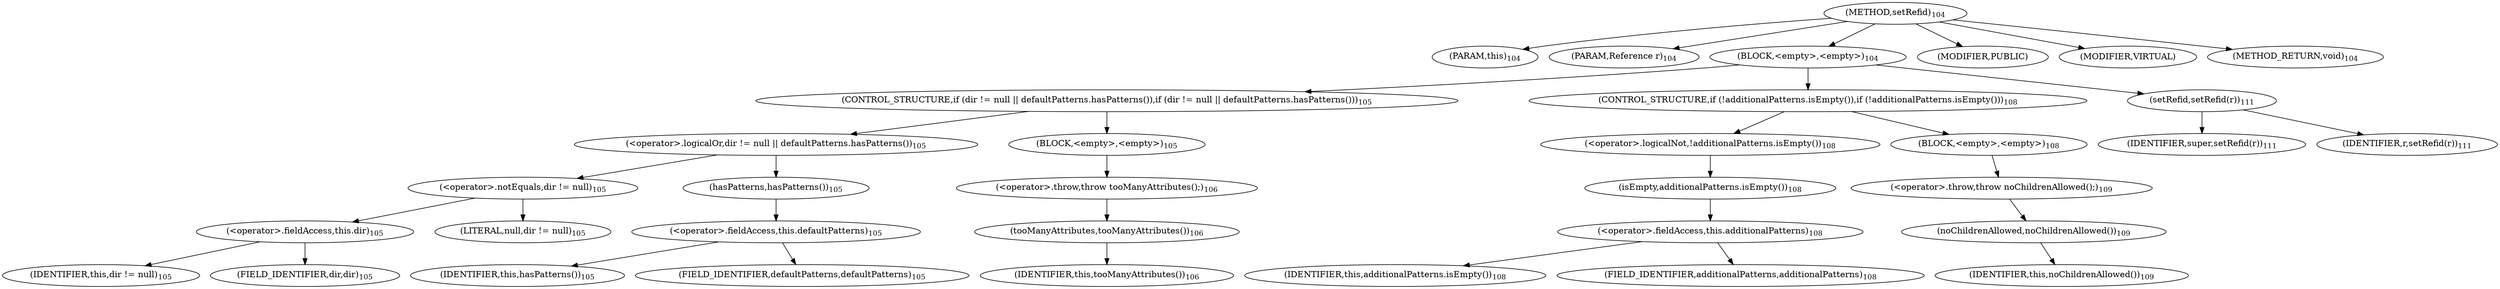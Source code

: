 digraph "setRefid" {  
"164" [label = <(METHOD,setRefid)<SUB>104</SUB>> ]
"11" [label = <(PARAM,this)<SUB>104</SUB>> ]
"165" [label = <(PARAM,Reference r)<SUB>104</SUB>> ]
"166" [label = <(BLOCK,&lt;empty&gt;,&lt;empty&gt;)<SUB>104</SUB>> ]
"167" [label = <(CONTROL_STRUCTURE,if (dir != null || defaultPatterns.hasPatterns()),if (dir != null || defaultPatterns.hasPatterns()))<SUB>105</SUB>> ]
"168" [label = <(&lt;operator&gt;.logicalOr,dir != null || defaultPatterns.hasPatterns())<SUB>105</SUB>> ]
"169" [label = <(&lt;operator&gt;.notEquals,dir != null)<SUB>105</SUB>> ]
"170" [label = <(&lt;operator&gt;.fieldAccess,this.dir)<SUB>105</SUB>> ]
"171" [label = <(IDENTIFIER,this,dir != null)<SUB>105</SUB>> ]
"172" [label = <(FIELD_IDENTIFIER,dir,dir)<SUB>105</SUB>> ]
"173" [label = <(LITERAL,null,dir != null)<SUB>105</SUB>> ]
"174" [label = <(hasPatterns,hasPatterns())<SUB>105</SUB>> ]
"175" [label = <(&lt;operator&gt;.fieldAccess,this.defaultPatterns)<SUB>105</SUB>> ]
"176" [label = <(IDENTIFIER,this,hasPatterns())<SUB>105</SUB>> ]
"177" [label = <(FIELD_IDENTIFIER,defaultPatterns,defaultPatterns)<SUB>105</SUB>> ]
"178" [label = <(BLOCK,&lt;empty&gt;,&lt;empty&gt;)<SUB>105</SUB>> ]
"179" [label = <(&lt;operator&gt;.throw,throw tooManyAttributes();)<SUB>106</SUB>> ]
"180" [label = <(tooManyAttributes,tooManyAttributes())<SUB>106</SUB>> ]
"10" [label = <(IDENTIFIER,this,tooManyAttributes())<SUB>106</SUB>> ]
"181" [label = <(CONTROL_STRUCTURE,if (!additionalPatterns.isEmpty()),if (!additionalPatterns.isEmpty()))<SUB>108</SUB>> ]
"182" [label = <(&lt;operator&gt;.logicalNot,!additionalPatterns.isEmpty())<SUB>108</SUB>> ]
"183" [label = <(isEmpty,additionalPatterns.isEmpty())<SUB>108</SUB>> ]
"184" [label = <(&lt;operator&gt;.fieldAccess,this.additionalPatterns)<SUB>108</SUB>> ]
"185" [label = <(IDENTIFIER,this,additionalPatterns.isEmpty())<SUB>108</SUB>> ]
"186" [label = <(FIELD_IDENTIFIER,additionalPatterns,additionalPatterns)<SUB>108</SUB>> ]
"187" [label = <(BLOCK,&lt;empty&gt;,&lt;empty&gt;)<SUB>108</SUB>> ]
"188" [label = <(&lt;operator&gt;.throw,throw noChildrenAllowed();)<SUB>109</SUB>> ]
"189" [label = <(noChildrenAllowed,noChildrenAllowed())<SUB>109</SUB>> ]
"12" [label = <(IDENTIFIER,this,noChildrenAllowed())<SUB>109</SUB>> ]
"190" [label = <(setRefid,setRefid(r))<SUB>111</SUB>> ]
"191" [label = <(IDENTIFIER,super,setRefid(r))<SUB>111</SUB>> ]
"192" [label = <(IDENTIFIER,r,setRefid(r))<SUB>111</SUB>> ]
"193" [label = <(MODIFIER,PUBLIC)> ]
"194" [label = <(MODIFIER,VIRTUAL)> ]
"195" [label = <(METHOD_RETURN,void)<SUB>104</SUB>> ]
  "164" -> "11" 
  "164" -> "165" 
  "164" -> "166" 
  "164" -> "193" 
  "164" -> "194" 
  "164" -> "195" 
  "166" -> "167" 
  "166" -> "181" 
  "166" -> "190" 
  "167" -> "168" 
  "167" -> "178" 
  "168" -> "169" 
  "168" -> "174" 
  "169" -> "170" 
  "169" -> "173" 
  "170" -> "171" 
  "170" -> "172" 
  "174" -> "175" 
  "175" -> "176" 
  "175" -> "177" 
  "178" -> "179" 
  "179" -> "180" 
  "180" -> "10" 
  "181" -> "182" 
  "181" -> "187" 
  "182" -> "183" 
  "183" -> "184" 
  "184" -> "185" 
  "184" -> "186" 
  "187" -> "188" 
  "188" -> "189" 
  "189" -> "12" 
  "190" -> "191" 
  "190" -> "192" 
}
